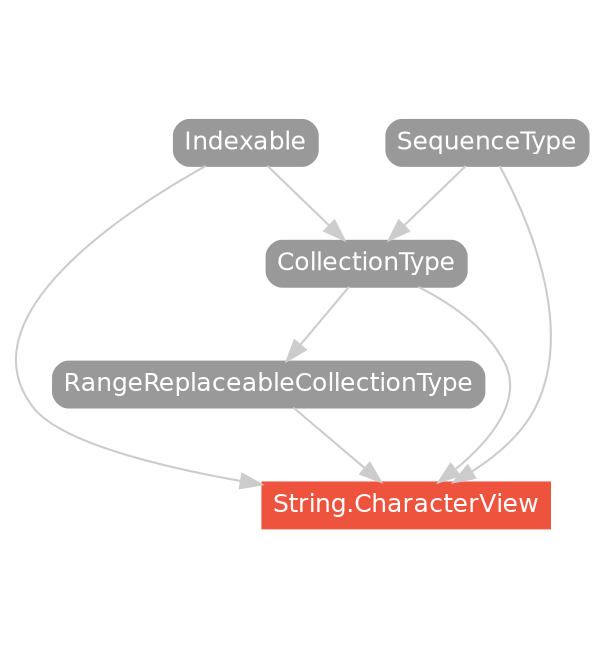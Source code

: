 strict digraph "String.CharacterView - Type Hierarchy - SwiftDoc.org" {
    pad="0.1,0.8"
    node [shape=box, style="filled,rounded", color="#999999", fillcolor="#999999", fontcolor=white, fontname=Helvetica, fontnames="Helvetica,sansserif", fontsize=12, margin="0.07,0.05", height="0.3"]
    edge [color="#cccccc"]
    "CollectionType" [URL="/protocol/CollectionType/"]
    "Indexable" [URL="/protocol/Indexable/"]
    "RangeReplaceableCollectionType" [URL="/protocol/RangeReplaceableCollectionType/"]
    "SequenceType" [URL="/protocol/SequenceType/"]
    "String.CharacterView" [URL="/type/String.CharacterView/", style="filled", fillcolor="#ee543d", color="#ee543d"]    "CollectionType" -> "String.CharacterView"
    "Indexable" -> "String.CharacterView"
    "SequenceType" -> "String.CharacterView"
    "RangeReplaceableCollectionType" -> "String.CharacterView"
    "Indexable" -> "CollectionType"
    "SequenceType" -> "CollectionType"
    "CollectionType" -> "RangeReplaceableCollectionType"
    "Indexable" -> "CollectionType"
    "SequenceType" -> "CollectionType"
    subgraph Types {
        rank = max; "String.CharacterView";
    }
}